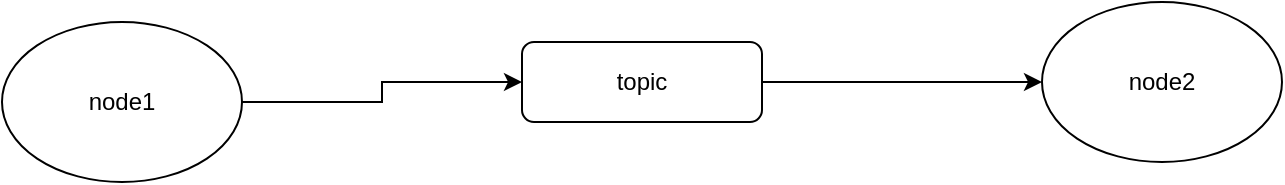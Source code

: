 <mxfile version="24.5.2" type="github" pages="2">
  <diagram id="C5RBs43oDa-KdzZeNtuy" name="Communication">
    <mxGraphModel dx="1434" dy="746" grid="1" gridSize="10" guides="1" tooltips="1" connect="1" arrows="1" fold="1" page="1" pageScale="1" pageWidth="827" pageHeight="1169" math="0" shadow="0">
      <root>
        <mxCell id="WIyWlLk6GJQsqaUBKTNV-0" />
        <mxCell id="WIyWlLk6GJQsqaUBKTNV-1" parent="WIyWlLk6GJQsqaUBKTNV-0" />
        <mxCell id="ImjPyIsNFRjCaC-ZB6Vt-3" style="edgeStyle=orthogonalEdgeStyle;rounded=0;orthogonalLoop=1;jettySize=auto;html=1;exitX=1;exitY=0.5;exitDx=0;exitDy=0;entryX=0;entryY=0.5;entryDx=0;entryDy=0;" edge="1" parent="WIyWlLk6GJQsqaUBKTNV-1" source="WIyWlLk6GJQsqaUBKTNV-12" target="ImjPyIsNFRjCaC-ZB6Vt-1">
          <mxGeometry relative="1" as="geometry" />
        </mxCell>
        <mxCell id="WIyWlLk6GJQsqaUBKTNV-12" value="topic" style="rounded=1;whiteSpace=wrap;html=1;fontSize=12;glass=0;strokeWidth=1;shadow=0;" parent="WIyWlLk6GJQsqaUBKTNV-1" vertex="1">
          <mxGeometry x="330" y="290" width="120" height="40" as="geometry" />
        </mxCell>
        <mxCell id="ImjPyIsNFRjCaC-ZB6Vt-2" style="edgeStyle=orthogonalEdgeStyle;rounded=0;orthogonalLoop=1;jettySize=auto;html=1;exitX=1;exitY=0.5;exitDx=0;exitDy=0;entryX=0;entryY=0.5;entryDx=0;entryDy=0;" edge="1" parent="WIyWlLk6GJQsqaUBKTNV-1" source="ImjPyIsNFRjCaC-ZB6Vt-0" target="WIyWlLk6GJQsqaUBKTNV-12">
          <mxGeometry relative="1" as="geometry" />
        </mxCell>
        <mxCell id="ImjPyIsNFRjCaC-ZB6Vt-0" value="node1" style="ellipse;whiteSpace=wrap;html=1;" vertex="1" parent="WIyWlLk6GJQsqaUBKTNV-1">
          <mxGeometry x="70" y="280" width="120" height="80" as="geometry" />
        </mxCell>
        <mxCell id="ImjPyIsNFRjCaC-ZB6Vt-1" value="node2" style="ellipse;whiteSpace=wrap;html=1;" vertex="1" parent="WIyWlLk6GJQsqaUBKTNV-1">
          <mxGeometry x="590" y="270" width="120" height="80" as="geometry" />
        </mxCell>
      </root>
    </mxGraphModel>
  </diagram>
  <diagram id="hV0zBgBV7XyVtqE_1kfV" name="Automation">
    <mxGraphModel dx="1687" dy="878" grid="1" gridSize="10" guides="1" tooltips="1" connect="1" arrows="1" fold="1" page="1" pageScale="1" pageWidth="850" pageHeight="1100" math="0" shadow="0">
      <root>
        <mxCell id="0" />
        <mxCell id="1" parent="0" />
        <mxCell id="V3ULolbk7AdaHCGcC3ym-4" style="edgeStyle=orthogonalEdgeStyle;rounded=0;orthogonalLoop=1;jettySize=auto;html=1;exitX=0.5;exitY=1;exitDx=0;exitDy=0;entryX=0.5;entryY=0;entryDx=0;entryDy=0;" edge="1" parent="1" source="V3ULolbk7AdaHCGcC3ym-1" target="V3ULolbk7AdaHCGcC3ym-3">
          <mxGeometry relative="1" as="geometry" />
        </mxCell>
        <mxCell id="V3ULolbk7AdaHCGcC3ym-1" value="Start" style="ellipse;whiteSpace=wrap;html=1;" vertex="1" parent="1">
          <mxGeometry x="360" y="140" width="120" height="80" as="geometry" />
        </mxCell>
        <mxCell id="V3ULolbk7AdaHCGcC3ym-2" value="End" style="ellipse;whiteSpace=wrap;html=1;" vertex="1" parent="1">
          <mxGeometry x="360" y="1060" width="120" height="80" as="geometry" />
        </mxCell>
        <mxCell id="V3ULolbk7AdaHCGcC3ym-6" style="edgeStyle=orthogonalEdgeStyle;rounded=0;orthogonalLoop=1;jettySize=auto;html=1;exitX=0.5;exitY=1;exitDx=0;exitDy=0;" edge="1" parent="1" source="V3ULolbk7AdaHCGcC3ym-3" target="V3ULolbk7AdaHCGcC3ym-5">
          <mxGeometry relative="1" as="geometry" />
        </mxCell>
        <mxCell id="V3ULolbk7AdaHCGcC3ym-3" value="Line Following from start to area3" style="rounded=0;whiteSpace=wrap;html=1;" vertex="1" parent="1">
          <mxGeometry x="360" y="270" width="120" height="60" as="geometry" />
        </mxCell>
        <mxCell id="V3ULolbk7AdaHCGcC3ym-8" style="edgeStyle=orthogonalEdgeStyle;rounded=0;orthogonalLoop=1;jettySize=auto;html=1;exitX=0.5;exitY=1;exitDx=0;exitDy=0;" edge="1" parent="1" source="V3ULolbk7AdaHCGcC3ym-5" target="V3ULolbk7AdaHCGcC3ym-7">
          <mxGeometry relative="1" as="geometry" />
        </mxCell>
        <mxCell id="V3ULolbk7AdaHCGcC3ym-5" value="Depth Camera and object detection" style="rounded=0;whiteSpace=wrap;html=1;" vertex="1" parent="1">
          <mxGeometry x="360" y="370" width="120" height="60" as="geometry" />
        </mxCell>
        <mxCell id="V3ULolbk7AdaHCGcC3ym-10" style="edgeStyle=orthogonalEdgeStyle;rounded=0;orthogonalLoop=1;jettySize=auto;html=1;exitX=0.5;exitY=1;exitDx=0;exitDy=0;entryX=0.5;entryY=0;entryDx=0;entryDy=0;" edge="1" parent="1" source="V3ULolbk7AdaHCGcC3ym-7" target="V3ULolbk7AdaHCGcC3ym-9">
          <mxGeometry relative="1" as="geometry" />
        </mxCell>
        <mxCell id="V3ULolbk7AdaHCGcC3ym-7" value="Find the path to correct ball" style="rounded=0;whiteSpace=wrap;html=1;" vertex="1" parent="1">
          <mxGeometry x="360" y="480" width="120" height="60" as="geometry" />
        </mxCell>
        <mxCell id="V3ULolbk7AdaHCGcC3ym-12" style="edgeStyle=orthogonalEdgeStyle;rounded=0;orthogonalLoop=1;jettySize=auto;html=1;exitX=0.5;exitY=1;exitDx=0;exitDy=0;entryX=0.5;entryY=0;entryDx=0;entryDy=0;" edge="1" parent="1" source="V3ULolbk7AdaHCGcC3ym-9" target="V3ULolbk7AdaHCGcC3ym-11">
          <mxGeometry relative="1" as="geometry" />
        </mxCell>
        <mxCell id="V3ULolbk7AdaHCGcC3ym-9" value="Pick up ball" style="rounded=0;whiteSpace=wrap;html=1;" vertex="1" parent="1">
          <mxGeometry x="360" y="580" width="120" height="60" as="geometry" />
        </mxCell>
        <mxCell id="V3ULolbk7AdaHCGcC3ym-14" style="edgeStyle=orthogonalEdgeStyle;rounded=0;orthogonalLoop=1;jettySize=auto;html=1;exitX=0.5;exitY=1;exitDx=0;exitDy=0;entryX=0.5;entryY=0;entryDx=0;entryDy=0;" edge="1" parent="1" source="V3ULolbk7AdaHCGcC3ym-11" target="V3ULolbk7AdaHCGcC3ym-13">
          <mxGeometry relative="1" as="geometry" />
        </mxCell>
        <mxCell id="V3ULolbk7AdaHCGcC3ym-11" value="Find the best silo to put in" style="rounded=0;whiteSpace=wrap;html=1;" vertex="1" parent="1">
          <mxGeometry x="360" y="670" width="120" height="60" as="geometry" />
        </mxCell>
        <mxCell id="V3ULolbk7AdaHCGcC3ym-16" style="edgeStyle=orthogonalEdgeStyle;rounded=0;orthogonalLoop=1;jettySize=auto;html=1;exitX=0.5;exitY=1;exitDx=0;exitDy=0;entryX=0.5;entryY=0;entryDx=0;entryDy=0;" edge="1" parent="1" source="V3ULolbk7AdaHCGcC3ym-13" target="V3ULolbk7AdaHCGcC3ym-15">
          <mxGeometry relative="1" as="geometry" />
        </mxCell>
        <mxCell id="V3ULolbk7AdaHCGcC3ym-13" value="Path to silo and put in ball" style="rounded=0;whiteSpace=wrap;html=1;" vertex="1" parent="1">
          <mxGeometry x="360" y="770" width="120" height="60" as="geometry" />
        </mxCell>
        <mxCell id="V3ULolbk7AdaHCGcC3ym-17" style="edgeStyle=orthogonalEdgeStyle;rounded=0;orthogonalLoop=1;jettySize=auto;html=1;exitX=1;exitY=0.5;exitDx=0;exitDy=0;" edge="1" parent="1" source="V3ULolbk7AdaHCGcC3ym-15">
          <mxGeometry relative="1" as="geometry">
            <mxPoint x="420" y="340" as="targetPoint" />
            <Array as="points">
              <mxPoint x="590" y="930" />
              <mxPoint x="590" y="340" />
            </Array>
          </mxGeometry>
        </mxCell>
        <mxCell id="V3ULolbk7AdaHCGcC3ym-20" style="edgeStyle=orthogonalEdgeStyle;rounded=0;orthogonalLoop=1;jettySize=auto;html=1;exitX=0.5;exitY=1;exitDx=0;exitDy=0;entryX=0.5;entryY=0;entryDx=0;entryDy=0;" edge="1" parent="1" source="V3ULolbk7AdaHCGcC3ym-15" target="V3ULolbk7AdaHCGcC3ym-2">
          <mxGeometry relative="1" as="geometry" />
        </mxCell>
        <mxCell id="V3ULolbk7AdaHCGcC3ym-15" value="If game not end and time not up" style="rhombus;whiteSpace=wrap;html=1;" vertex="1" parent="1">
          <mxGeometry x="305" y="870" width="230" height="120" as="geometry" />
        </mxCell>
        <mxCell id="V3ULolbk7AdaHCGcC3ym-18" value="Yes" style="text;html=1;align=center;verticalAlign=middle;resizable=0;points=[];autosize=1;strokeColor=none;fillColor=none;" vertex="1" parent="1">
          <mxGeometry x="535" y="890" width="40" height="30" as="geometry" />
        </mxCell>
        <mxCell id="V3ULolbk7AdaHCGcC3ym-19" value="No" style="text;html=1;align=center;verticalAlign=middle;resizable=0;points=[];autosize=1;strokeColor=none;fillColor=none;" vertex="1" parent="1">
          <mxGeometry x="430" y="988" width="40" height="30" as="geometry" />
        </mxCell>
      </root>
    </mxGraphModel>
  </diagram>
</mxfile>
